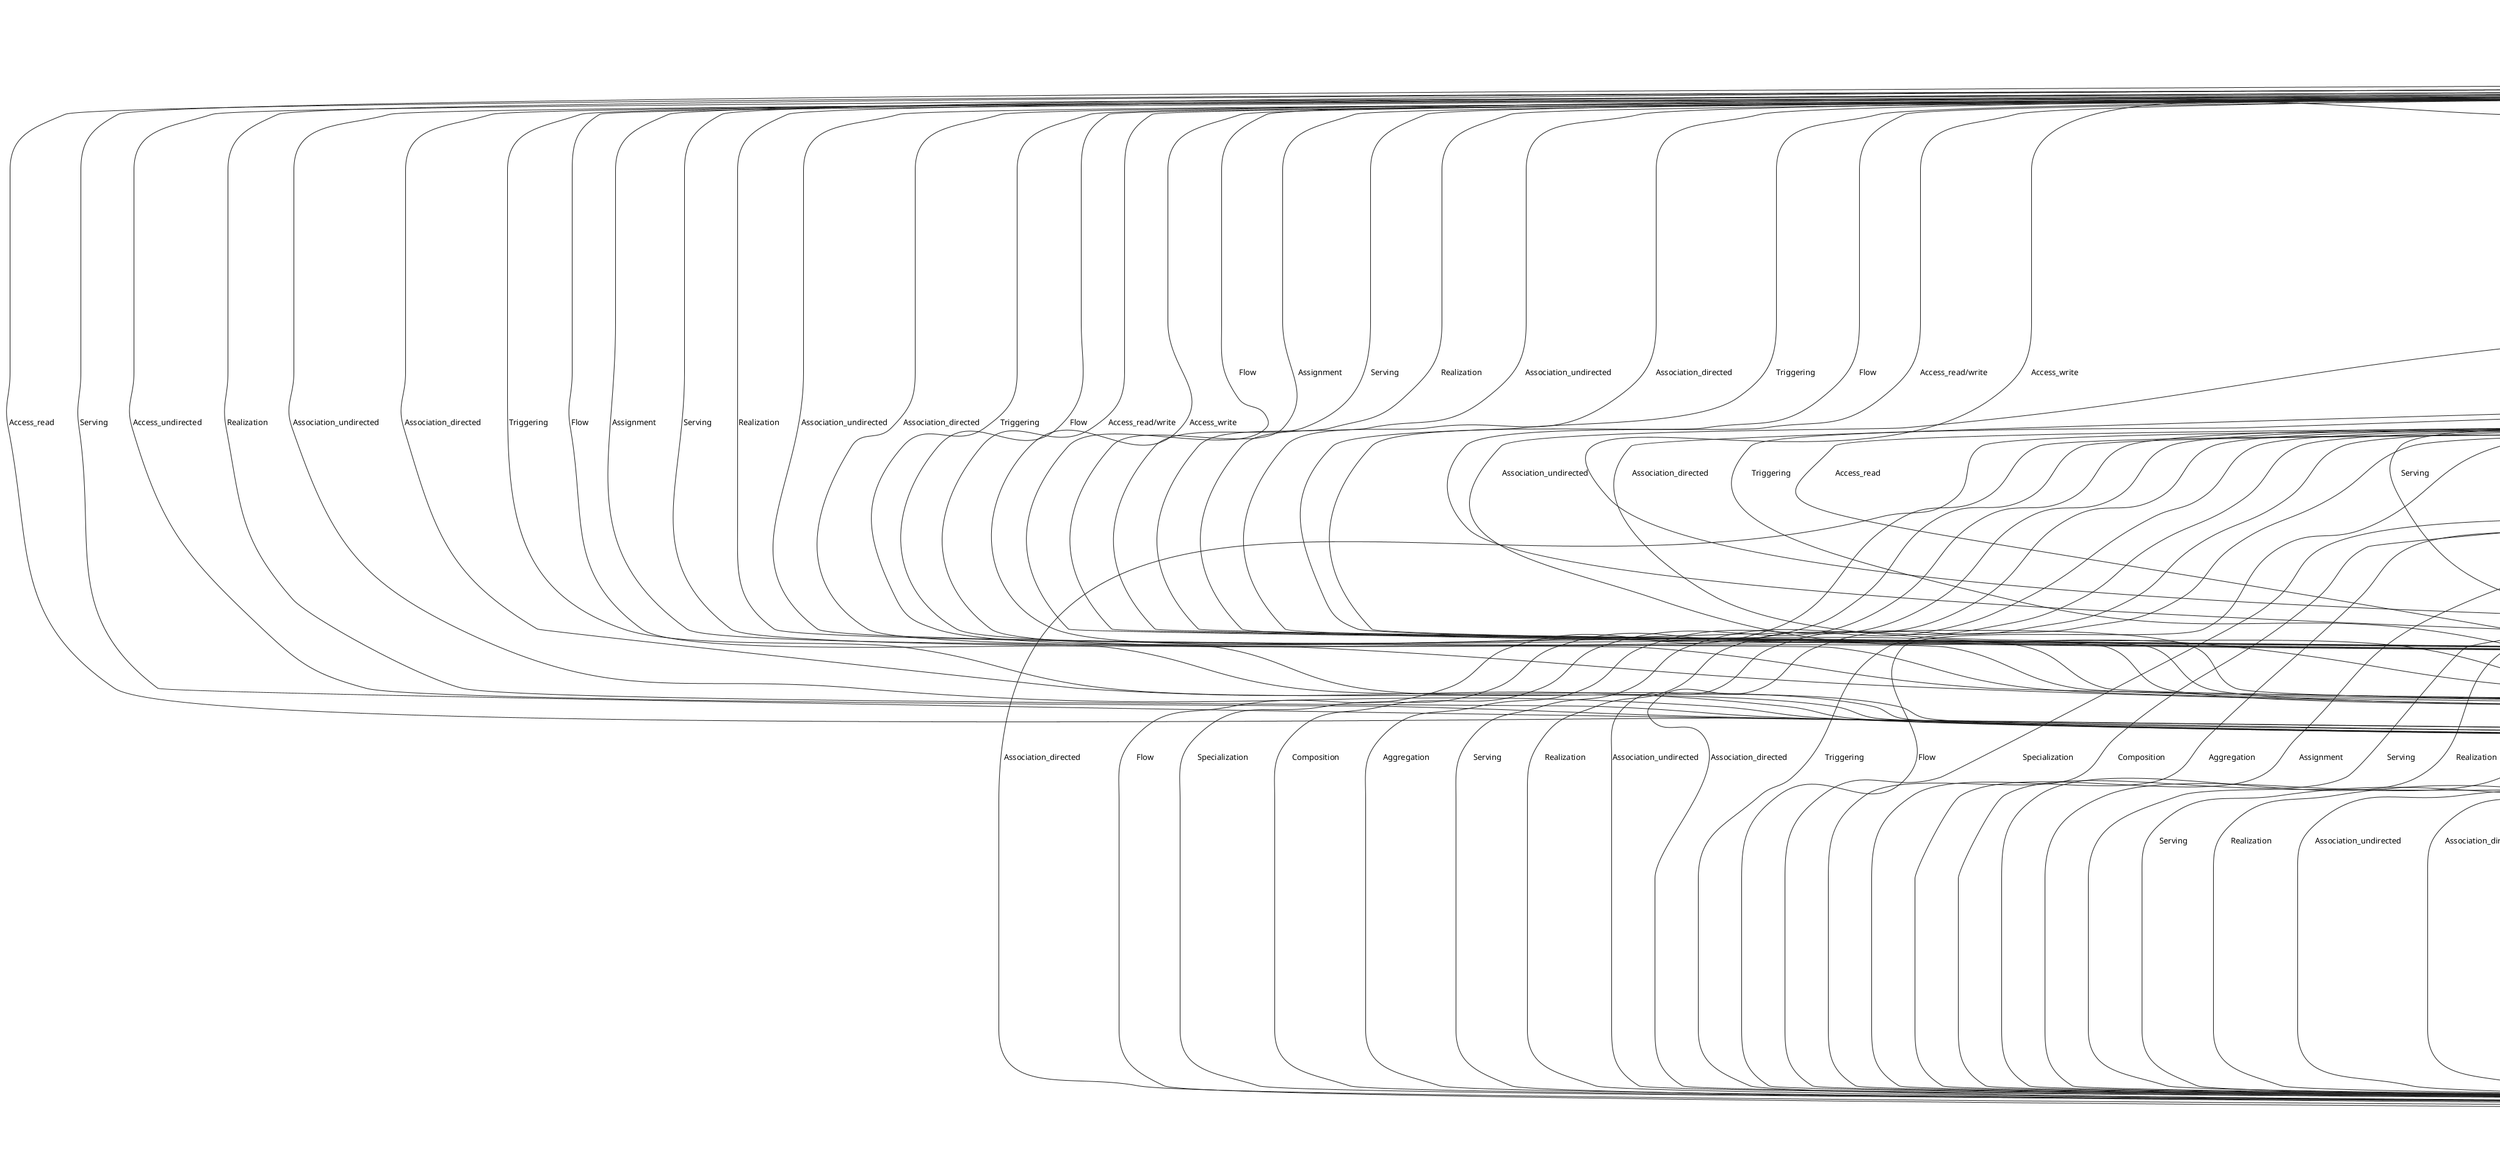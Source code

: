 @startuml
class Application_interaction {
  Name
  Description
}
class Application_function {
  Name
  Description
}
class Application_process {
  Name
  Description
}
class Application_event {
  Name
  Description
}
class Application_service {
  Name
  Description
}
class ArchiMate_bendpoint {
}
class And_junction {
  Name
}
class Or_junction {
  Name
}
class Application_component {
  Name
  Description
}
class Application_collaboration {
  Name
  Description
}
class Application_interface {
  Name
  Description
}
class Data_object {
  Name
  Description
}
Application_collaboration "0..*" --> "0..*" Application_collaboration : Flow
Application_collaboration "0..*" --> "0..*" Application_component : Flow
Application_collaboration "0..*" --> "0..*" Application_event : Flow
Application_collaboration "0..*" --> "0..*" Application_function : Flow
Application_collaboration "0..*" --> "0..*" Application_interaction : Flow
Application_collaboration "0..*" --> "0..*" Application_interface : Flow
Application_collaboration "0..*" --> "0..*" Application_service : Flow
Application_collaboration "0..*" --> "0..*" And_junction : Flow
Application_collaboration "0..*" --> "0..*" Application_process : Flow
Application_collaboration "0..*" --> "0..*" Or_junction : Flow
Application_component "0..*" --> "0..*" Application_collaboration : Flow
Application_component "0..*" --> "0..*" Application_component : Flow
Application_component "0..*" --> "0..*" Application_event : Flow
Application_component "0..*" --> "0..*" Application_function : Flow
Application_component "0..*" --> "0..*" Application_interaction : Flow
Application_component "0..*" --> "0..*" Application_interface : Flow
Application_component "0..*" --> "0..*" Application_service : Flow
Application_component "0..*" --> "0..*" And_junction : Flow
Application_component "0..*" --> "0..*" Application_process : Flow
Application_component "0..*" --> "0..*" Or_junction : Flow
Application_event "0..*" --> "0..*" Application_collaboration : Flow
Application_event "0..*" --> "0..*" Application_component : Flow
Application_event "0..*" --> "0..*" Application_event : Flow
Application_event "0..*" --> "0..*" Application_function : Flow
Application_event "0..*" --> "0..*" Application_interaction : Flow
Application_event "0..*" --> "0..*" Application_interface : Flow
Application_event "0..*" --> "0..*" Application_service : Flow
Application_event "0..*" --> "0..*" And_junction : Flow
Application_event "0..*" --> "0..*" Application_process : Flow
Application_event "0..*" --> "0..*" Or_junction : Flow
Application_function "0..*" --> "0..*" Application_collaboration : Flow
Application_function "0..*" --> "0..*" Application_component : Flow
Application_function "0..*" --> "0..*" Application_event : Flow
Application_function "0..*" --> "0..*" Application_function : Flow
Application_function "0..*" --> "0..*" Application_interaction : Flow
Application_function "0..*" --> "0..*" Application_interface : Flow
Application_function "0..*" --> "0..*" Application_service : Flow
Application_function "0..*" --> "0..*" And_junction : Flow
Application_function "0..*" --> "0..*" Application_process : Flow
Application_function "0..*" --> "0..*" Or_junction : Flow
Application_interaction "0..*" --> "0..*" Application_collaboration : Flow
Application_interaction "0..*" --> "0..*" Application_component : Flow
Application_interaction "0..*" --> "0..*" Application_event : Flow
Application_interaction "0..*" --> "0..*" Application_function : Flow
Application_interaction "0..*" --> "0..*" Application_interaction : Flow
Application_interaction "0..*" --> "0..*" Application_interface : Flow
Application_interaction "0..*" --> "0..*" Application_service : Flow
Application_interaction "0..*" --> "0..*" And_junction : Flow
Application_interaction "0..*" --> "0..*" Application_process : Flow
Application_interaction "0..*" --> "0..*" Or_junction : Flow
Application_interface "0..*" --> "0..*" Application_collaboration : Flow
Application_interface "0..*" --> "0..*" Application_component : Flow
Application_interface "0..*" --> "0..*" Application_event : Flow
Application_interface "0..*" --> "0..*" Application_function : Flow
Application_interface "0..*" --> "0..*" Application_interaction : Flow
Application_interface "0..*" --> "0..*" Application_interface : Flow
Application_interface "0..*" --> "0..*" Application_service : Flow
Application_interface "0..*" --> "0..*" And_junction : Flow
Application_interface "0..*" --> "0..*" Application_process : Flow
Application_interface "0..*" --> "0..*" Or_junction : Flow
Application_process "0..*" --> "0..*" Application_collaboration : Flow
Application_process "0..*" --> "0..*" Application_component : Flow
Application_process "0..*" --> "0..*" Application_event : Flow
Application_process "0..*" --> "0..*" Application_function : Flow
Application_process "0..*" --> "0..*" Application_interaction : Flow
Application_process "0..*" --> "0..*" Application_interface : Flow
Application_process "0..*" --> "0..*" Application_service : Flow
Application_process "0..*" --> "0..*" And_junction : Flow
Application_process "0..*" --> "0..*" Application_process : Flow
Application_process "0..*" --> "0..*" Or_junction : Flow
Application_service "0..*" --> "0..*" Application_collaboration : Flow
Application_service "0..*" --> "0..*" Application_component : Flow
Application_service "0..*" --> "0..*" Application_event : Flow
Application_service "0..*" --> "0..*" Application_function : Flow
Application_service "0..*" --> "0..*" Application_interaction : Flow
Application_service "0..*" --> "0..*" Application_interface : Flow
Application_service "0..*" --> "0..*" Application_service : Flow
Application_service "0..*" --> "0..*" And_junction : Flow
Application_service "0..*" --> "0..*" Application_process : Flow
Application_service "0..*" --> "0..*" Or_junction : Flow
And_junction "0..*" --> "0..*" Application_collaboration : Flow
And_junction "0..*" --> "0..*" Application_component : Flow
And_junction "0..*" --> "0..*" Application_event : Flow
And_junction "0..*" --> "0..*" Application_function : Flow
And_junction "0..*" --> "0..*" Application_interaction : Flow
And_junction "0..*" --> "0..*" Application_interface : Flow
And_junction "0..*" --> "0..*" Application_service : Flow
And_junction "0..*" --> "0..*" And_junction : Flow
And_junction "0..*" --> "0..*" Application_process : Flow
And_junction "0..*" --> "0..*" Or_junction : Flow
Or_junction "0..*" --> "0..*" Application_collaboration : Flow
Or_junction "0..*" --> "0..*" Application_component : Flow
Or_junction "0..*" --> "0..*" Application_event : Flow
Or_junction "0..*" --> "0..*" Application_function : Flow
Or_junction "0..*" --> "0..*" Application_interaction : Flow
Or_junction "0..*" --> "0..*" Application_interface : Flow
Or_junction "0..*" --> "0..*" Application_service : Flow
Or_junction "0..*" --> "0..*" And_junction : Flow
Or_junction "0..*" --> "0..*" Application_process : Flow
Or_junction "0..*" --> "0..*" Or_junction : Flow
Application_collaboration "0..*" --> "0..*" Application_collaboration : Specialization
Application_collaboration "0..*" --> "0..*" Application_component : Specialization
Application_collaboration "0..*" --> "0..*" Data_object : Specialization
Application_collaboration "0..*" --> "0..*" Application_event : Specialization
Application_collaboration "0..*" --> "0..*" Application_function : Specialization
Application_collaboration "0..*" --> "0..*" Application_interaction : Specialization
Application_collaboration "0..*" --> "0..*" Application_interface : Specialization
Application_collaboration "0..*" --> "0..*" Application_process : Specialization
Application_collaboration "0..*" --> "0..*" Application_service : Specialization
Data_object "0..*" --> "0..*" Application_collaboration : Specialization
Data_object "0..*" --> "0..*" Application_component : Specialization
Data_object "0..*" --> "0..*" Data_object : Specialization
Data_object "0..*" --> "0..*" Application_event : Specialization
Data_object "0..*" --> "0..*" Application_function : Specialization
Data_object "0..*" --> "0..*" Application_interaction : Specialization
Data_object "0..*" --> "0..*" Application_interface : Specialization
Data_object "0..*" --> "0..*" Application_process : Specialization
Data_object "0..*" --> "0..*" Application_service : Specialization
Application_event "0..*" --> "0..*" Application_collaboration : Specialization
Application_event "0..*" --> "0..*" Application_component : Specialization
Application_event "0..*" --> "0..*" Data_object : Specialization
Application_event "0..*" --> "0..*" Application_event : Specialization
Application_event "0..*" --> "0..*" Application_function : Specialization
Application_event "0..*" --> "0..*" Application_interaction : Specialization
Application_event "0..*" --> "0..*" Application_interface : Specialization
Application_event "0..*" --> "0..*" Application_process : Specialization
Application_event "0..*" --> "0..*" Application_service : Specialization
Application_function "0..*" --> "0..*" Application_collaboration : Specialization
Application_function "0..*" --> "0..*" Application_component : Specialization
Application_function "0..*" --> "0..*" Data_object : Specialization
Application_function "0..*" --> "0..*" Application_event : Specialization
Application_function "0..*" --> "0..*" Application_function : Specialization
Application_function "0..*" --> "0..*" Application_interaction : Specialization
Application_function "0..*" --> "0..*" Application_interface : Specialization
Application_function "0..*" --> "0..*" Application_process : Specialization
Application_function "0..*" --> "0..*" Application_service : Specialization
Application_interaction "0..*" --> "0..*" Application_collaboration : Specialization
Application_interaction "0..*" --> "0..*" Application_component : Specialization
Application_interaction "0..*" --> "0..*" Data_object : Specialization
Application_interaction "0..*" --> "0..*" Application_event : Specialization
Application_interaction "0..*" --> "0..*" Application_function : Specialization
Application_interaction "0..*" --> "0..*" Application_interaction : Specialization
Application_interaction "0..*" --> "0..*" Application_interface : Specialization
Application_interaction "0..*" --> "0..*" Application_process : Specialization
Application_interaction "0..*" --> "0..*" Application_service : Specialization
Application_interface "0..*" --> "0..*" Application_collaboration : Specialization
Application_interface "0..*" --> "0..*" Application_component : Specialization
Application_interface "0..*" --> "0..*" Data_object : Specialization
Application_interface "0..*" --> "0..*" Application_event : Specialization
Application_interface "0..*" --> "0..*" Application_function : Specialization
Application_interface "0..*" --> "0..*" Application_interaction : Specialization
Application_interface "0..*" --> "0..*" Application_interface : Specialization
Application_interface "0..*" --> "0..*" Application_process : Specialization
Application_interface "0..*" --> "0..*" Application_service : Specialization
Application_process "0..*" --> "0..*" Application_collaboration : Specialization
Application_process "0..*" --> "0..*" Application_component : Specialization
Application_process "0..*" --> "0..*" Data_object : Specialization
Application_process "0..*" --> "0..*" Application_event : Specialization
Application_process "0..*" --> "0..*" Application_function : Specialization
Application_process "0..*" --> "0..*" Application_interaction : Specialization
Application_process "0..*" --> "0..*" Application_interface : Specialization
Application_process "0..*" --> "0..*" Application_process : Specialization
Application_process "0..*" --> "0..*" Application_service : Specialization
Application_service "0..*" --> "0..*" Application_collaboration : Specialization
Application_service "0..*" --> "0..*" Application_component : Specialization
Application_service "0..*" --> "0..*" Data_object : Specialization
Application_service "0..*" --> "0..*" Application_event : Specialization
Application_service "0..*" --> "0..*" Application_function : Specialization
Application_service "0..*" --> "0..*" Application_interaction : Specialization
Application_service "0..*" --> "0..*" Application_interface : Specialization
Application_service "0..*" --> "0..*" Application_process : Specialization
Application_service "0..*" --> "0..*" Application_service : Specialization
Application_component "0..*" --> "0..*" Application_collaboration : Specialization
Application_component "0..*" --> "0..*" Application_component : Specialization
Application_component "0..*" --> "0..*" Data_object : Specialization
Application_component "0..*" --> "0..*" Application_event : Specialization
Application_component "0..*" --> "0..*" Application_function : Specialization
Application_component "0..*" --> "0..*" Application_interaction : Specialization
Application_component "0..*" --> "0..*" Application_interface : Specialization
Application_component "0..*" --> "0..*" Application_process : Specialization
Application_component "0..*" --> "0..*" Application_service : Specialization
Application_collaboration "0..*" --> "0..*" Application_collaboration : Composition
Application_collaboration "0..*" --> "0..*" Application_component : Composition
Application_collaboration "0..*" --> "0..*" Application_event : Composition
Application_collaboration "0..*" --> "0..*" Application_function : Composition
Application_collaboration "0..*" --> "0..*" Application_interaction : Composition
Application_collaboration "0..*" --> "0..*" Application_interface : Composition
Application_collaboration "0..*" --> "0..*" Application_process : Composition
Application_collaboration "0..*" --> "0..*" Application_service : Composition
Application_collaboration "0..*" --> "0..*" ArchiMate_bendpoint : Composition
Application_collaboration "0..*" --> "0..*" Data_object : Composition
Application_component "0..*" --> "0..*" Application_collaboration : Composition
Application_component "0..*" --> "0..*" Application_component : Composition
Application_component "0..*" --> "0..*" Application_event : Composition
Application_component "0..*" --> "0..*" Application_function : Composition
Application_component "0..*" --> "0..*" Application_interaction : Composition
Application_component "0..*" --> "0..*" Application_interface : Composition
Application_component "0..*" --> "0..*" Application_process : Composition
Application_component "0..*" --> "0..*" Application_service : Composition
Application_component "0..*" --> "0..*" ArchiMate_bendpoint : Composition
Application_component "0..*" --> "0..*" Data_object : Composition
Data_object "0..*" --> "0..*" Application_collaboration : Composition
Data_object "0..*" --> "0..*" Application_component : Composition
Data_object "0..*" --> "0..*" Application_event : Composition
Data_object "0..*" --> "0..*" Application_function : Composition
Data_object "0..*" --> "0..*" Application_interaction : Composition
Data_object "0..*" --> "0..*" Application_interface : Composition
Data_object "0..*" --> "0..*" Application_process : Composition
Data_object "0..*" --> "0..*" Application_service : Composition
Data_object "0..*" --> "0..*" ArchiMate_bendpoint : Composition
Data_object "0..*" --> "0..*" Data_object : Composition
Application_event "0..*" --> "0..*" Application_collaboration : Composition
Application_event "0..*" --> "0..*" Application_component : Composition
Application_event "0..*" --> "0..*" Application_event : Composition
Application_event "0..*" --> "0..*" Application_function : Composition
Application_event "0..*" --> "0..*" Application_interaction : Composition
Application_event "0..*" --> "0..*" Application_interface : Composition
Application_event "0..*" --> "0..*" Application_process : Composition
Application_event "0..*" --> "0..*" Application_service : Composition
Application_event "0..*" --> "0..*" ArchiMate_bendpoint : Composition
Application_event "0..*" --> "0..*" Data_object : Composition
Application_function "0..*" --> "0..*" Application_collaboration : Composition
Application_function "0..*" --> "0..*" Application_component : Composition
Application_function "0..*" --> "0..*" Application_event : Composition
Application_function "0..*" --> "0..*" Application_function : Composition
Application_function "0..*" --> "0..*" Application_interaction : Composition
Application_function "0..*" --> "0..*" Application_interface : Composition
Application_function "0..*" --> "0..*" Application_process : Composition
Application_function "0..*" --> "0..*" Application_service : Composition
Application_function "0..*" --> "0..*" ArchiMate_bendpoint : Composition
Application_function "0..*" --> "0..*" Data_object : Composition
Application_interaction "0..*" --> "0..*" Application_collaboration : Composition
Application_interaction "0..*" --> "0..*" Application_component : Composition
Application_interaction "0..*" --> "0..*" Application_event : Composition
Application_interaction "0..*" --> "0..*" Application_function : Composition
Application_interaction "0..*" --> "0..*" Application_interaction : Composition
Application_interaction "0..*" --> "0..*" Application_interface : Composition
Application_interaction "0..*" --> "0..*" Application_process : Composition
Application_interaction "0..*" --> "0..*" Application_service : Composition
Application_interaction "0..*" --> "0..*" ArchiMate_bendpoint : Composition
Application_interaction "0..*" --> "0..*" Data_object : Composition
Application_interface "0..*" --> "0..*" Application_collaboration : Composition
Application_interface "0..*" --> "0..*" Application_component : Composition
Application_interface "0..*" --> "0..*" Application_event : Composition
Application_interface "0..*" --> "0..*" Application_function : Composition
Application_interface "0..*" --> "0..*" Application_interaction : Composition
Application_interface "0..*" --> "0..*" Application_interface : Composition
Application_interface "0..*" --> "0..*" Application_process : Composition
Application_interface "0..*" --> "0..*" Application_service : Composition
Application_interface "0..*" --> "0..*" ArchiMate_bendpoint : Composition
Application_interface "0..*" --> "0..*" Data_object : Composition
Application_service "0..*" --> "0..*" Application_collaboration : Composition
Application_service "0..*" --> "0..*" Application_component : Composition
Application_service "0..*" --> "0..*" Application_event : Composition
Application_service "0..*" --> "0..*" Application_function : Composition
Application_service "0..*" --> "0..*" Application_interaction : Composition
Application_service "0..*" --> "0..*" Application_interface : Composition
Application_service "0..*" --> "0..*" Application_process : Composition
Application_service "0..*" --> "0..*" Application_service : Composition
Application_service "0..*" --> "0..*" ArchiMate_bendpoint : Composition
Application_service "0..*" --> "0..*" Data_object : Composition
Application_process "0..*" --> "0..*" Application_collaboration : Composition
Application_process "0..*" --> "0..*" Application_component : Composition
Application_process "0..*" --> "0..*" Application_event : Composition
Application_process "0..*" --> "0..*" Application_function : Composition
Application_process "0..*" --> "0..*" Application_interaction : Composition
Application_process "0..*" --> "0..*" Application_interface : Composition
Application_process "0..*" --> "0..*" Application_process : Composition
Application_process "0..*" --> "0..*" Application_service : Composition
Application_process "0..*" --> "0..*" ArchiMate_bendpoint : Composition
Application_process "0..*" --> "0..*" Data_object : Composition
Application_collaboration "0..*" --> "0..*" Application_collaboration : Aggregation
Application_collaboration "0..*" --> "0..*" Application_component : Aggregation
Application_collaboration "0..*" --> "0..*" Data_object : Aggregation
Application_collaboration "0..*" --> "0..*" Application_event : Aggregation
Application_collaboration "0..*" --> "0..*" Application_function : Aggregation
Application_collaboration "0..*" --> "0..*" Application_interaction : Aggregation
Application_collaboration "0..*" --> "0..*" Application_process : Aggregation
Application_collaboration "0..*" --> "0..*" Application_service : Aggregation
Application_collaboration "0..*" --> "0..*" ArchiMate_bendpoint : Aggregation
Application_collaboration "0..*" --> "0..*" Application_interface : Aggregation
Application_component "0..*" --> "0..*" Application_collaboration : Aggregation
Application_component "0..*" --> "0..*" Application_component : Aggregation
Application_component "0..*" --> "0..*" Data_object : Aggregation
Application_component "0..*" --> "0..*" Application_event : Aggregation
Application_component "0..*" --> "0..*" Application_function : Aggregation
Application_component "0..*" --> "0..*" Application_interaction : Aggregation
Application_component "0..*" --> "0..*" Application_process : Aggregation
Application_component "0..*" --> "0..*" Application_service : Aggregation
Application_component "0..*" --> "0..*" ArchiMate_bendpoint : Aggregation
Application_component "0..*" --> "0..*" Application_interface : Aggregation
Data_object "0..*" --> "0..*" Application_collaboration : Aggregation
Data_object "0..*" --> "0..*" Application_component : Aggregation
Data_object "0..*" --> "0..*" Data_object : Aggregation
Data_object "0..*" --> "0..*" Application_event : Aggregation
Data_object "0..*" --> "0..*" Application_function : Aggregation
Data_object "0..*" --> "0..*" Application_interaction : Aggregation
Data_object "0..*" --> "0..*" Application_process : Aggregation
Data_object "0..*" --> "0..*" Application_service : Aggregation
Data_object "0..*" --> "0..*" ArchiMate_bendpoint : Aggregation
Data_object "0..*" --> "0..*" Application_interface : Aggregation
Application_event "0..*" --> "0..*" Application_collaboration : Aggregation
Application_event "0..*" --> "0..*" Application_component : Aggregation
Application_event "0..*" --> "0..*" Data_object : Aggregation
Application_event "0..*" --> "0..*" Application_event : Aggregation
Application_event "0..*" --> "0..*" Application_function : Aggregation
Application_event "0..*" --> "0..*" Application_interaction : Aggregation
Application_event "0..*" --> "0..*" Application_process : Aggregation
Application_event "0..*" --> "0..*" Application_service : Aggregation
Application_event "0..*" --> "0..*" ArchiMate_bendpoint : Aggregation
Application_event "0..*" --> "0..*" Application_interface : Aggregation
Application_function "0..*" --> "0..*" Application_collaboration : Aggregation
Application_function "0..*" --> "0..*" Application_component : Aggregation
Application_function "0..*" --> "0..*" Data_object : Aggregation
Application_function "0..*" --> "0..*" Application_event : Aggregation
Application_function "0..*" --> "0..*" Application_function : Aggregation
Application_function "0..*" --> "0..*" Application_interaction : Aggregation
Application_function "0..*" --> "0..*" Application_process : Aggregation
Application_function "0..*" --> "0..*" Application_service : Aggregation
Application_function "0..*" --> "0..*" ArchiMate_bendpoint : Aggregation
Application_function "0..*" --> "0..*" Application_interface : Aggregation
Application_interaction "0..*" --> "0..*" Application_collaboration : Aggregation
Application_interaction "0..*" --> "0..*" Application_component : Aggregation
Application_interaction "0..*" --> "0..*" Data_object : Aggregation
Application_interaction "0..*" --> "0..*" Application_event : Aggregation
Application_interaction "0..*" --> "0..*" Application_function : Aggregation
Application_interaction "0..*" --> "0..*" Application_interaction : Aggregation
Application_interaction "0..*" --> "0..*" Application_process : Aggregation
Application_interaction "0..*" --> "0..*" Application_service : Aggregation
Application_interaction "0..*" --> "0..*" ArchiMate_bendpoint : Aggregation
Application_interaction "0..*" --> "0..*" Application_interface : Aggregation
Application_interface "0..*" --> "0..*" Application_collaboration : Aggregation
Application_interface "0..*" --> "0..*" Application_component : Aggregation
Application_interface "0..*" --> "0..*" Data_object : Aggregation
Application_interface "0..*" --> "0..*" Application_event : Aggregation
Application_interface "0..*" --> "0..*" Application_function : Aggregation
Application_interface "0..*" --> "0..*" Application_interaction : Aggregation
Application_interface "0..*" --> "0..*" Application_process : Aggregation
Application_interface "0..*" --> "0..*" Application_service : Aggregation
Application_interface "0..*" --> "0..*" ArchiMate_bendpoint : Aggregation
Application_interface "0..*" --> "0..*" Application_interface : Aggregation
Application_process "0..*" --> "0..*" Application_collaboration : Aggregation
Application_process "0..*" --> "0..*" Application_component : Aggregation
Application_process "0..*" --> "0..*" Data_object : Aggregation
Application_process "0..*" --> "0..*" Application_event : Aggregation
Application_process "0..*" --> "0..*" Application_function : Aggregation
Application_process "0..*" --> "0..*" Application_interaction : Aggregation
Application_process "0..*" --> "0..*" Application_process : Aggregation
Application_process "0..*" --> "0..*" Application_service : Aggregation
Application_process "0..*" --> "0..*" ArchiMate_bendpoint : Aggregation
Application_process "0..*" --> "0..*" Application_interface : Aggregation
Application_service "0..*" --> "0..*" Application_collaboration : Aggregation
Application_service "0..*" --> "0..*" Application_component : Aggregation
Application_service "0..*" --> "0..*" Data_object : Aggregation
Application_service "0..*" --> "0..*" Application_event : Aggregation
Application_service "0..*" --> "0..*" Application_function : Aggregation
Application_service "0..*" --> "0..*" Application_interaction : Aggregation
Application_service "0..*" --> "0..*" Application_process : Aggregation
Application_service "0..*" --> "0..*" Application_service : Aggregation
Application_service "0..*" --> "0..*" ArchiMate_bendpoint : Aggregation
Application_service "0..*" --> "0..*" Application_interface : Aggregation
Application_collaboration "0..*" --> "0..*" Or_junction : Access_read/write
Application_collaboration "0..*" --> "0..*" And_junction : Access_read/write
Application_collaboration "0..*" --> "0..*" Data_object : Access_read/write
Application_process "0..*" --> "0..*" Or_junction : Access_read/write
Application_process "0..*" --> "0..*" And_junction : Access_read/write
Application_process "0..*" --> "0..*" Data_object : Access_read/write
Application_service "0..*" --> "0..*" Or_junction : Access_read/write
Application_service "0..*" --> "0..*" And_junction : Access_read/write
Application_service "0..*" --> "0..*" Data_object : Access_read/write
Application_component "0..*" --> "0..*" Or_junction : Access_read/write
Application_component "0..*" --> "0..*" And_junction : Access_read/write
Application_component "0..*" --> "0..*" Data_object : Access_read/write
Application_interaction "0..*" --> "0..*" Or_junction : Access_read/write
Application_interaction "0..*" --> "0..*" And_junction : Access_read/write
Application_interaction "0..*" --> "0..*" Data_object : Access_read/write
And_junction "0..*" --> "0..*" Or_junction : Access_read/write
And_junction "0..*" --> "0..*" And_junction : Access_read/write
And_junction "0..*" --> "0..*" Data_object : Access_read/write
Application_function "0..*" --> "0..*" Or_junction : Access_read/write
Application_function "0..*" --> "0..*" And_junction : Access_read/write
Application_function "0..*" --> "0..*" Data_object : Access_read/write
Application_event "0..*" --> "0..*" Or_junction : Access_read/write
Application_event "0..*" --> "0..*" And_junction : Access_read/write
Application_event "0..*" --> "0..*" Data_object : Access_read/write
Application_interface "0..*" --> "0..*" Or_junction : Access_read/write
Application_interface "0..*" --> "0..*" And_junction : Access_read/write
Application_interface "0..*" --> "0..*" Data_object : Access_read/write
Or_junction "0..*" --> "0..*" Or_junction : Access_read/write
Or_junction "0..*" --> "0..*" And_junction : Access_read/write
Or_junction "0..*" --> "0..*" Data_object : Access_read/write
Application_collaboration "0..*" --> "0..*" Or_junction : Access_write
Application_collaboration "0..*" --> "0..*" Data_object : Access_write
Application_collaboration "0..*" --> "0..*" And_junction : Access_write
Application_process "0..*" --> "0..*" Or_junction : Access_write
Application_process "0..*" --> "0..*" Data_object : Access_write
Application_process "0..*" --> "0..*" And_junction : Access_write
Application_service "0..*" --> "0..*" Or_junction : Access_write
Application_service "0..*" --> "0..*" Data_object : Access_write
Application_service "0..*" --> "0..*" And_junction : Access_write
Application_component "0..*" --> "0..*" Or_junction : Access_write
Application_component "0..*" --> "0..*" Data_object : Access_write
Application_component "0..*" --> "0..*" And_junction : Access_write
Or_junction "0..*" --> "0..*" Or_junction : Access_write
Or_junction "0..*" --> "0..*" Data_object : Access_write
Or_junction "0..*" --> "0..*" And_junction : Access_write
Application_interaction "0..*" --> "0..*" Or_junction : Access_write
Application_interaction "0..*" --> "0..*" Data_object : Access_write
Application_interaction "0..*" --> "0..*" And_junction : Access_write
And_junction "0..*" --> "0..*" Or_junction : Access_write
And_junction "0..*" --> "0..*" Data_object : Access_write
And_junction "0..*" --> "0..*" And_junction : Access_write
Application_function "0..*" --> "0..*" Or_junction : Access_write
Application_function "0..*" --> "0..*" Data_object : Access_write
Application_function "0..*" --> "0..*" And_junction : Access_write
Application_event "0..*" --> "0..*" Or_junction : Access_write
Application_event "0..*" --> "0..*" Data_object : Access_write
Application_event "0..*" --> "0..*" And_junction : Access_write
Application_interface "0..*" --> "0..*" Or_junction : Access_write
Application_interface "0..*" --> "0..*" Data_object : Access_write
Application_interface "0..*" --> "0..*" And_junction : Access_write
Application_collaboration "0..*" --> "0..*" Data_object : Access_read
Application_collaboration "0..*" --> "0..*" Or_junction : Access_read
Application_collaboration "0..*" --> "0..*" And_junction : Access_read
Application_process "0..*" --> "0..*" Data_object : Access_read
Application_process "0..*" --> "0..*" Or_junction : Access_read
Application_process "0..*" --> "0..*" And_junction : Access_read
Application_service "0..*" --> "0..*" Data_object : Access_read
Application_service "0..*" --> "0..*" Or_junction : Access_read
Application_service "0..*" --> "0..*" And_junction : Access_read
Or_junction "0..*" --> "0..*" Data_object : Access_read
Or_junction "0..*" --> "0..*" Or_junction : Access_read
Or_junction "0..*" --> "0..*" And_junction : Access_read
Application_interaction "0..*" --> "0..*" Data_object : Access_read
Application_interaction "0..*" --> "0..*" Or_junction : Access_read
Application_interaction "0..*" --> "0..*" And_junction : Access_read
And_junction "0..*" --> "0..*" Data_object : Access_read
And_junction "0..*" --> "0..*" Or_junction : Access_read
And_junction "0..*" --> "0..*" And_junction : Access_read
Application_function "0..*" --> "0..*" Data_object : Access_read
Application_function "0..*" --> "0..*" Or_junction : Access_read
Application_function "0..*" --> "0..*" And_junction : Access_read
Application_interface "0..*" --> "0..*" Data_object : Access_read
Application_interface "0..*" --> "0..*" Or_junction : Access_read
Application_interface "0..*" --> "0..*" And_junction : Access_read
Application_component "0..*" --> "0..*" Data_object : Access_read
Application_component "0..*" --> "0..*" Or_junction : Access_read
Application_component "0..*" --> "0..*" And_junction : Access_read
Application_event "0..*" --> "0..*" Data_object : Access_read
Application_event "0..*" --> "0..*" Or_junction : Access_read
Application_event "0..*" --> "0..*" And_junction : Access_read
Application_collaboration "0..*" --> "0..*" Application_event : Assignment
Application_collaboration "0..*" --> "0..*" Application_function : Assignment
Application_collaboration "0..*" --> "0..*" Application_interaction : Assignment
Application_collaboration "0..*" --> "0..*" Application_process : Assignment
Application_collaboration "0..*" --> "0..*" Application_service : Assignment
Application_collaboration "0..*" --> "0..*" And_junction : Assignment
Application_collaboration "0..*" --> "0..*" Or_junction : Assignment
Application_collaboration "0..*" --> "0..*" ArchiMate_bendpoint : Assignment
Application_component "0..*" --> "0..*" Application_event : Assignment
Application_component "0..*" --> "0..*" Application_function : Assignment
Application_component "0..*" --> "0..*" Application_interaction : Assignment
Application_component "0..*" --> "0..*" Application_process : Assignment
Application_component "0..*" --> "0..*" Application_service : Assignment
Application_component "0..*" --> "0..*" And_junction : Assignment
Application_component "0..*" --> "0..*" Or_junction : Assignment
Application_component "0..*" --> "0..*" ArchiMate_bendpoint : Assignment
Application_interface "0..*" --> "0..*" Application_event : Assignment
Application_interface "0..*" --> "0..*" Application_function : Assignment
Application_interface "0..*" --> "0..*" Application_interaction : Assignment
Application_interface "0..*" --> "0..*" Application_process : Assignment
Application_interface "0..*" --> "0..*" Application_service : Assignment
Application_interface "0..*" --> "0..*" And_junction : Assignment
Application_interface "0..*" --> "0..*" Or_junction : Assignment
Application_interface "0..*" --> "0..*" ArchiMate_bendpoint : Assignment
And_junction "0..*" --> "0..*" Application_event : Assignment
And_junction "0..*" --> "0..*" Application_function : Assignment
And_junction "0..*" --> "0..*" Application_interaction : Assignment
And_junction "0..*" --> "0..*" Application_process : Assignment
And_junction "0..*" --> "0..*" Application_service : Assignment
And_junction "0..*" --> "0..*" And_junction : Assignment
And_junction "0..*" --> "0..*" Or_junction : Assignment
And_junction "0..*" --> "0..*" ArchiMate_bendpoint : Assignment
Or_junction "0..*" --> "0..*" Application_event : Assignment
Or_junction "0..*" --> "0..*" Application_function : Assignment
Or_junction "0..*" --> "0..*" Application_interaction : Assignment
Or_junction "0..*" --> "0..*" Application_process : Assignment
Or_junction "0..*" --> "0..*" Application_service : Assignment
Or_junction "0..*" --> "0..*" And_junction : Assignment
Or_junction "0..*" --> "0..*" Or_junction : Assignment
Or_junction "0..*" --> "0..*" ArchiMate_bendpoint : Assignment
Application_collaboration "0..*" --> "0..*" Application_collaboration : Serving
Application_collaboration "0..*" --> "0..*" Application_component : Serving
Application_collaboration "0..*" --> "0..*" Application_event : Serving
Application_collaboration "0..*" --> "0..*" Application_function : Serving
Application_collaboration "0..*" --> "0..*" Application_interaction : Serving
Application_collaboration "0..*" --> "0..*" Application_interface : Serving
Application_collaboration "0..*" --> "0..*" Application_process : Serving
Application_collaboration "0..*" --> "0..*" Application_service : Serving
Application_collaboration "0..*" --> "0..*" And_junction : Serving
Application_collaboration "0..*" --> "0..*" Or_junction : Serving
Application_component "0..*" --> "0..*" Application_collaboration : Serving
Application_component "0..*" --> "0..*" Application_component : Serving
Application_component "0..*" --> "0..*" Application_event : Serving
Application_component "0..*" --> "0..*" Application_function : Serving
Application_component "0..*" --> "0..*" Application_interaction : Serving
Application_component "0..*" --> "0..*" Application_interface : Serving
Application_component "0..*" --> "0..*" Application_process : Serving
Application_component "0..*" --> "0..*" Application_service : Serving
Application_component "0..*" --> "0..*" And_junction : Serving
Application_component "0..*" --> "0..*" Or_junction : Serving
Application_event "0..*" --> "0..*" Application_collaboration : Serving
Application_event "0..*" --> "0..*" Application_component : Serving
Application_event "0..*" --> "0..*" Application_event : Serving
Application_event "0..*" --> "0..*" Application_function : Serving
Application_event "0..*" --> "0..*" Application_interaction : Serving
Application_event "0..*" --> "0..*" Application_interface : Serving
Application_event "0..*" --> "0..*" Application_process : Serving
Application_event "0..*" --> "0..*" Application_service : Serving
Application_event "0..*" --> "0..*" And_junction : Serving
Application_event "0..*" --> "0..*" Or_junction : Serving
Application_function "0..*" --> "0..*" Application_collaboration : Serving
Application_function "0..*" --> "0..*" Application_component : Serving
Application_function "0..*" --> "0..*" Application_event : Serving
Application_function "0..*" --> "0..*" Application_function : Serving
Application_function "0..*" --> "0..*" Application_interaction : Serving
Application_function "0..*" --> "0..*" Application_interface : Serving
Application_function "0..*" --> "0..*" Application_process : Serving
Application_function "0..*" --> "0..*" Application_service : Serving
Application_function "0..*" --> "0..*" And_junction : Serving
Application_function "0..*" --> "0..*" Or_junction : Serving
Application_interaction "0..*" --> "0..*" Application_collaboration : Serving
Application_interaction "0..*" --> "0..*" Application_component : Serving
Application_interaction "0..*" --> "0..*" Application_event : Serving
Application_interaction "0..*" --> "0..*" Application_function : Serving
Application_interaction "0..*" --> "0..*" Application_interaction : Serving
Application_interaction "0..*" --> "0..*" Application_interface : Serving
Application_interaction "0..*" --> "0..*" Application_process : Serving
Application_interaction "0..*" --> "0..*" Application_service : Serving
Application_interaction "0..*" --> "0..*" And_junction : Serving
Application_interaction "0..*" --> "0..*" Or_junction : Serving
Application_interface "0..*" --> "0..*" Application_collaboration : Serving
Application_interface "0..*" --> "0..*" Application_component : Serving
Application_interface "0..*" --> "0..*" Application_event : Serving
Application_interface "0..*" --> "0..*" Application_function : Serving
Application_interface "0..*" --> "0..*" Application_interaction : Serving
Application_interface "0..*" --> "0..*" Application_interface : Serving
Application_interface "0..*" --> "0..*" Application_process : Serving
Application_interface "0..*" --> "0..*" Application_service : Serving
Application_interface "0..*" --> "0..*" And_junction : Serving
Application_interface "0..*" --> "0..*" Or_junction : Serving
Application_process "0..*" --> "0..*" Application_collaboration : Serving
Application_process "0..*" --> "0..*" Application_component : Serving
Application_process "0..*" --> "0..*" Application_event : Serving
Application_process "0..*" --> "0..*" Application_function : Serving
Application_process "0..*" --> "0..*" Application_interaction : Serving
Application_process "0..*" --> "0..*" Application_interface : Serving
Application_process "0..*" --> "0..*" Application_process : Serving
Application_process "0..*" --> "0..*" Application_service : Serving
Application_process "0..*" --> "0..*" And_junction : Serving
Application_process "0..*" --> "0..*" Or_junction : Serving
Application_service "0..*" --> "0..*" Application_collaboration : Serving
Application_service "0..*" --> "0..*" Application_component : Serving
Application_service "0..*" --> "0..*" Application_event : Serving
Application_service "0..*" --> "0..*" Application_function : Serving
Application_service "0..*" --> "0..*" Application_interaction : Serving
Application_service "0..*" --> "0..*" Application_interface : Serving
Application_service "0..*" --> "0..*" Application_process : Serving
Application_service "0..*" --> "0..*" Application_service : Serving
Application_service "0..*" --> "0..*" And_junction : Serving
Application_service "0..*" --> "0..*" Or_junction : Serving
And_junction "0..*" --> "0..*" Application_collaboration : Serving
And_junction "0..*" --> "0..*" Application_component : Serving
And_junction "0..*" --> "0..*" Application_event : Serving
And_junction "0..*" --> "0..*" Application_function : Serving
And_junction "0..*" --> "0..*" Application_interaction : Serving
And_junction "0..*" --> "0..*" Application_interface : Serving
And_junction "0..*" --> "0..*" Application_process : Serving
And_junction "0..*" --> "0..*" Application_service : Serving
And_junction "0..*" --> "0..*" And_junction : Serving
And_junction "0..*" --> "0..*" Or_junction : Serving
Or_junction "0..*" --> "0..*" Application_collaboration : Serving
Or_junction "0..*" --> "0..*" Application_component : Serving
Or_junction "0..*" --> "0..*" Application_event : Serving
Or_junction "0..*" --> "0..*" Application_function : Serving
Or_junction "0..*" --> "0..*" Application_interaction : Serving
Or_junction "0..*" --> "0..*" Application_interface : Serving
Or_junction "0..*" --> "0..*" Application_process : Serving
Or_junction "0..*" --> "0..*" Application_service : Serving
Or_junction "0..*" --> "0..*" And_junction : Serving
Or_junction "0..*" --> "0..*" Or_junction : Serving
Application_collaboration "0..*" --> "0..*" Data_object : Access_undirected
Application_collaboration "0..*" --> "0..*" And_junction : Access_undirected
Application_collaboration "0..*" --> "0..*" Or_junction : Access_undirected
Application_component "0..*" --> "0..*" Data_object : Access_undirected
Application_component "0..*" --> "0..*" And_junction : Access_undirected
Application_component "0..*" --> "0..*" Or_junction : Access_undirected
Application_event "0..*" --> "0..*" Data_object : Access_undirected
Application_event "0..*" --> "0..*" And_junction : Access_undirected
Application_event "0..*" --> "0..*" Or_junction : Access_undirected
Application_function "0..*" --> "0..*" Data_object : Access_undirected
Application_function "0..*" --> "0..*" And_junction : Access_undirected
Application_function "0..*" --> "0..*" Or_junction : Access_undirected
Application_interaction "0..*" --> "0..*" Data_object : Access_undirected
Application_interaction "0..*" --> "0..*" And_junction : Access_undirected
Application_interaction "0..*" --> "0..*" Or_junction : Access_undirected
Application_interface "0..*" --> "0..*" Data_object : Access_undirected
Application_interface "0..*" --> "0..*" And_junction : Access_undirected
Application_interface "0..*" --> "0..*" Or_junction : Access_undirected
Application_service "0..*" --> "0..*" Data_object : Access_undirected
Application_service "0..*" --> "0..*" And_junction : Access_undirected
Application_service "0..*" --> "0..*" Or_junction : Access_undirected
And_junction "0..*" --> "0..*" Data_object : Access_undirected
And_junction "0..*" --> "0..*" And_junction : Access_undirected
And_junction "0..*" --> "0..*" Or_junction : Access_undirected
Application_process "0..*" --> "0..*" Data_object : Access_undirected
Application_process "0..*" --> "0..*" And_junction : Access_undirected
Application_process "0..*" --> "0..*" Or_junction : Access_undirected
Or_junction "0..*" --> "0..*" Data_object : Access_undirected
Or_junction "0..*" --> "0..*" And_junction : Access_undirected
Or_junction "0..*" --> "0..*" Or_junction : Access_undirected
Application_collaboration "0..*" --> "0..*" Application_collaboration : Realization
Application_collaboration "0..*" --> "0..*" Application_component : Realization
Application_collaboration "0..*" --> "0..*" Data_object : Realization
Application_collaboration "0..*" --> "0..*" Application_event : Realization
Application_collaboration "0..*" --> "0..*" Application_function : Realization
Application_collaboration "0..*" --> "0..*" Application_interaction : Realization
Application_collaboration "0..*" --> "0..*" Application_interface : Realization
Application_collaboration "0..*" --> "0..*" Application_process : Realization
Application_collaboration "0..*" --> "0..*" Application_service : Realization
Application_collaboration "0..*" --> "0..*" And_junction : Realization
Application_collaboration "0..*" --> "0..*" Or_junction : Realization
Application_collaboration "0..*" --> "0..*" ArchiMate_bendpoint : Realization
Application_component "0..*" --> "0..*" Application_collaboration : Realization
Application_component "0..*" --> "0..*" Application_component : Realization
Application_component "0..*" --> "0..*" Data_object : Realization
Application_component "0..*" --> "0..*" Application_event : Realization
Application_component "0..*" --> "0..*" Application_function : Realization
Application_component "0..*" --> "0..*" Application_interaction : Realization
Application_component "0..*" --> "0..*" Application_interface : Realization
Application_component "0..*" --> "0..*" Application_process : Realization
Application_component "0..*" --> "0..*" Application_service : Realization
Application_component "0..*" --> "0..*" And_junction : Realization
Application_component "0..*" --> "0..*" Or_junction : Realization
Application_component "0..*" --> "0..*" ArchiMate_bendpoint : Realization
Application_event "0..*" --> "0..*" Application_collaboration : Realization
Application_event "0..*" --> "0..*" Application_component : Realization
Application_event "0..*" --> "0..*" Data_object : Realization
Application_event "0..*" --> "0..*" Application_event : Realization
Application_event "0..*" --> "0..*" Application_function : Realization
Application_event "0..*" --> "0..*" Application_interaction : Realization
Application_event "0..*" --> "0..*" Application_interface : Realization
Application_event "0..*" --> "0..*" Application_process : Realization
Application_event "0..*" --> "0..*" Application_service : Realization
Application_event "0..*" --> "0..*" And_junction : Realization
Application_event "0..*" --> "0..*" Or_junction : Realization
Application_event "0..*" --> "0..*" ArchiMate_bendpoint : Realization
Application_function "0..*" --> "0..*" Application_collaboration : Realization
Application_function "0..*" --> "0..*" Application_component : Realization
Application_function "0..*" --> "0..*" Data_object : Realization
Application_function "0..*" --> "0..*" Application_event : Realization
Application_function "0..*" --> "0..*" Application_function : Realization
Application_function "0..*" --> "0..*" Application_interaction : Realization
Application_function "0..*" --> "0..*" Application_interface : Realization
Application_function "0..*" --> "0..*" Application_process : Realization
Application_function "0..*" --> "0..*" Application_service : Realization
Application_function "0..*" --> "0..*" And_junction : Realization
Application_function "0..*" --> "0..*" Or_junction : Realization
Application_function "0..*" --> "0..*" ArchiMate_bendpoint : Realization
Application_interaction "0..*" --> "0..*" Application_collaboration : Realization
Application_interaction "0..*" --> "0..*" Application_component : Realization
Application_interaction "0..*" --> "0..*" Data_object : Realization
Application_interaction "0..*" --> "0..*" Application_event : Realization
Application_interaction "0..*" --> "0..*" Application_function : Realization
Application_interaction "0..*" --> "0..*" Application_interaction : Realization
Application_interaction "0..*" --> "0..*" Application_interface : Realization
Application_interaction "0..*" --> "0..*" Application_process : Realization
Application_interaction "0..*" --> "0..*" Application_service : Realization
Application_interaction "0..*" --> "0..*" And_junction : Realization
Application_interaction "0..*" --> "0..*" Or_junction : Realization
Application_interaction "0..*" --> "0..*" ArchiMate_bendpoint : Realization
Application_interface "0..*" --> "0..*" Application_collaboration : Realization
Application_interface "0..*" --> "0..*" Application_component : Realization
Application_interface "0..*" --> "0..*" Data_object : Realization
Application_interface "0..*" --> "0..*" Application_event : Realization
Application_interface "0..*" --> "0..*" Application_function : Realization
Application_interface "0..*" --> "0..*" Application_interaction : Realization
Application_interface "0..*" --> "0..*" Application_interface : Realization
Application_interface "0..*" --> "0..*" Application_process : Realization
Application_interface "0..*" --> "0..*" Application_service : Realization
Application_interface "0..*" --> "0..*" And_junction : Realization
Application_interface "0..*" --> "0..*" Or_junction : Realization
Application_interface "0..*" --> "0..*" ArchiMate_bendpoint : Realization
Application_process "0..*" --> "0..*" Application_collaboration : Realization
Application_process "0..*" --> "0..*" Application_component : Realization
Application_process "0..*" --> "0..*" Data_object : Realization
Application_process "0..*" --> "0..*" Application_event : Realization
Application_process "0..*" --> "0..*" Application_function : Realization
Application_process "0..*" --> "0..*" Application_interaction : Realization
Application_process "0..*" --> "0..*" Application_interface : Realization
Application_process "0..*" --> "0..*" Application_process : Realization
Application_process "0..*" --> "0..*" Application_service : Realization
Application_process "0..*" --> "0..*" And_junction : Realization
Application_process "0..*" --> "0..*" Or_junction : Realization
Application_process "0..*" --> "0..*" ArchiMate_bendpoint : Realization
Application_service "0..*" --> "0..*" Application_collaboration : Realization
Application_service "0..*" --> "0..*" Application_component : Realization
Application_service "0..*" --> "0..*" Data_object : Realization
Application_service "0..*" --> "0..*" Application_event : Realization
Application_service "0..*" --> "0..*" Application_function : Realization
Application_service "0..*" --> "0..*" Application_interaction : Realization
Application_service "0..*" --> "0..*" Application_interface : Realization
Application_service "0..*" --> "0..*" Application_process : Realization
Application_service "0..*" --> "0..*" Application_service : Realization
Application_service "0..*" --> "0..*" And_junction : Realization
Application_service "0..*" --> "0..*" Or_junction : Realization
Application_service "0..*" --> "0..*" ArchiMate_bendpoint : Realization
And_junction "0..*" --> "0..*" Application_collaboration : Realization
And_junction "0..*" --> "0..*" Application_component : Realization
And_junction "0..*" --> "0..*" Data_object : Realization
And_junction "0..*" --> "0..*" Application_event : Realization
And_junction "0..*" --> "0..*" Application_function : Realization
And_junction "0..*" --> "0..*" Application_interaction : Realization
And_junction "0..*" --> "0..*" Application_interface : Realization
And_junction "0..*" --> "0..*" Application_process : Realization
And_junction "0..*" --> "0..*" Application_service : Realization
And_junction "0..*" --> "0..*" And_junction : Realization
And_junction "0..*" --> "0..*" Or_junction : Realization
And_junction "0..*" --> "0..*" ArchiMate_bendpoint : Realization
Or_junction "0..*" --> "0..*" Application_collaboration : Realization
Or_junction "0..*" --> "0..*" Application_component : Realization
Or_junction "0..*" --> "0..*" Data_object : Realization
Or_junction "0..*" --> "0..*" Application_event : Realization
Or_junction "0..*" --> "0..*" Application_function : Realization
Or_junction "0..*" --> "0..*" Application_interaction : Realization
Or_junction "0..*" --> "0..*" Application_interface : Realization
Or_junction "0..*" --> "0..*" Application_process : Realization
Or_junction "0..*" --> "0..*" Application_service : Realization
Or_junction "0..*" --> "0..*" And_junction : Realization
Or_junction "0..*" --> "0..*" Or_junction : Realization
Or_junction "0..*" --> "0..*" ArchiMate_bendpoint : Realization
Data_object "0..*" --> "0..*" Application_collaboration : Realization
Data_object "0..*" --> "0..*" Application_component : Realization
Data_object "0..*" --> "0..*" Data_object : Realization
Data_object "0..*" --> "0..*" Application_event : Realization
Data_object "0..*" --> "0..*" Application_function : Realization
Data_object "0..*" --> "0..*" Application_interaction : Realization
Data_object "0..*" --> "0..*" Application_interface : Realization
Data_object "0..*" --> "0..*" Application_process : Realization
Data_object "0..*" --> "0..*" Application_service : Realization
Data_object "0..*" --> "0..*" And_junction : Realization
Data_object "0..*" --> "0..*" Or_junction : Realization
Data_object "0..*" --> "0..*" ArchiMate_bendpoint : Realization
Application_collaboration "0..*" --> "0..*" Application_component : Association_undirected
Application_collaboration "0..*" --> "0..*" Data_object : Association_undirected
Application_collaboration "0..*" --> "0..*" Application_function : Association_undirected
Application_collaboration "0..*" --> "0..*" Application_interaction : Association_undirected
Application_collaboration "0..*" --> "0..*" Application_interface : Association_undirected
Application_collaboration "0..*" --> "0..*" Application_collaboration : Association_undirected
Application_collaboration "0..*" --> "0..*" Application_event : Association_undirected
Application_collaboration "0..*" --> "0..*" Application_process : Association_undirected
Application_collaboration "0..*" --> "0..*" Application_service : Association_undirected
Application_collaboration "0..*" --> "0..*" And_junction : Association_undirected
Application_collaboration "0..*" --> "0..*" Or_junction : Association_undirected
Application_collaboration "0..*" --> "0..*" ArchiMate_bendpoint : Association_undirected
Application_component "0..*" --> "0..*" Application_component : Association_undirected
Application_component "0..*" --> "0..*" Data_object : Association_undirected
Application_component "0..*" --> "0..*" Application_function : Association_undirected
Application_component "0..*" --> "0..*" Application_interaction : Association_undirected
Application_component "0..*" --> "0..*" Application_interface : Association_undirected
Application_component "0..*" --> "0..*" Application_collaboration : Association_undirected
Application_component "0..*" --> "0..*" Application_event : Association_undirected
Application_component "0..*" --> "0..*" Application_process : Association_undirected
Application_component "0..*" --> "0..*" Application_service : Association_undirected
Application_component "0..*" --> "0..*" And_junction : Association_undirected
Application_component "0..*" --> "0..*" Or_junction : Association_undirected
Application_component "0..*" --> "0..*" ArchiMate_bendpoint : Association_undirected
Data_object "0..*" --> "0..*" Application_component : Association_undirected
Data_object "0..*" --> "0..*" Data_object : Association_undirected
Data_object "0..*" --> "0..*" Application_function : Association_undirected
Data_object "0..*" --> "0..*" Application_interaction : Association_undirected
Data_object "0..*" --> "0..*" Application_interface : Association_undirected
Data_object "0..*" --> "0..*" Application_collaboration : Association_undirected
Data_object "0..*" --> "0..*" Application_event : Association_undirected
Data_object "0..*" --> "0..*" Application_process : Association_undirected
Data_object "0..*" --> "0..*" Application_service : Association_undirected
Data_object "0..*" --> "0..*" And_junction : Association_undirected
Data_object "0..*" --> "0..*" Or_junction : Association_undirected
Data_object "0..*" --> "0..*" ArchiMate_bendpoint : Association_undirected
Application_event "0..*" --> "0..*" Application_component : Association_undirected
Application_event "0..*" --> "0..*" Data_object : Association_undirected
Application_event "0..*" --> "0..*" Application_function : Association_undirected
Application_event "0..*" --> "0..*" Application_interaction : Association_undirected
Application_event "0..*" --> "0..*" Application_interface : Association_undirected
Application_event "0..*" --> "0..*" Application_collaboration : Association_undirected
Application_event "0..*" --> "0..*" Application_event : Association_undirected
Application_event "0..*" --> "0..*" Application_process : Association_undirected
Application_event "0..*" --> "0..*" Application_service : Association_undirected
Application_event "0..*" --> "0..*" And_junction : Association_undirected
Application_event "0..*" --> "0..*" Or_junction : Association_undirected
Application_event "0..*" --> "0..*" ArchiMate_bendpoint : Association_undirected
Application_interaction "0..*" --> "0..*" Application_component : Association_undirected
Application_interaction "0..*" --> "0..*" Data_object : Association_undirected
Application_interaction "0..*" --> "0..*" Application_function : Association_undirected
Application_interaction "0..*" --> "0..*" Application_interaction : Association_undirected
Application_interaction "0..*" --> "0..*" Application_interface : Association_undirected
Application_interaction "0..*" --> "0..*" Application_collaboration : Association_undirected
Application_interaction "0..*" --> "0..*" Application_event : Association_undirected
Application_interaction "0..*" --> "0..*" Application_process : Association_undirected
Application_interaction "0..*" --> "0..*" Application_service : Association_undirected
Application_interaction "0..*" --> "0..*" And_junction : Association_undirected
Application_interaction "0..*" --> "0..*" Or_junction : Association_undirected
Application_interaction "0..*" --> "0..*" ArchiMate_bendpoint : Association_undirected
Application_interface "0..*" --> "0..*" Application_component : Association_undirected
Application_interface "0..*" --> "0..*" Data_object : Association_undirected
Application_interface "0..*" --> "0..*" Application_function : Association_undirected
Application_interface "0..*" --> "0..*" Application_interaction : Association_undirected
Application_interface "0..*" --> "0..*" Application_interface : Association_undirected
Application_interface "0..*" --> "0..*" Application_collaboration : Association_undirected
Application_interface "0..*" --> "0..*" Application_event : Association_undirected
Application_interface "0..*" --> "0..*" Application_process : Association_undirected
Application_interface "0..*" --> "0..*" Application_service : Association_undirected
Application_interface "0..*" --> "0..*" And_junction : Association_undirected
Application_interface "0..*" --> "0..*" Or_junction : Association_undirected
Application_interface "0..*" --> "0..*" ArchiMate_bendpoint : Association_undirected
Application_process "0..*" --> "0..*" Application_component : Association_undirected
Application_process "0..*" --> "0..*" Data_object : Association_undirected
Application_process "0..*" --> "0..*" Application_function : Association_undirected
Application_process "0..*" --> "0..*" Application_interaction : Association_undirected
Application_process "0..*" --> "0..*" Application_interface : Association_undirected
Application_process "0..*" --> "0..*" Application_collaboration : Association_undirected
Application_process "0..*" --> "0..*" Application_event : Association_undirected
Application_process "0..*" --> "0..*" Application_process : Association_undirected
Application_process "0..*" --> "0..*" Application_service : Association_undirected
Application_process "0..*" --> "0..*" And_junction : Association_undirected
Application_process "0..*" --> "0..*" Or_junction : Association_undirected
Application_process "0..*" --> "0..*" ArchiMate_bendpoint : Association_undirected
Application_service "0..*" --> "0..*" Application_component : Association_undirected
Application_service "0..*" --> "0..*" Data_object : Association_undirected
Application_service "0..*" --> "0..*" Application_function : Association_undirected
Application_service "0..*" --> "0..*" Application_interaction : Association_undirected
Application_service "0..*" --> "0..*" Application_interface : Association_undirected
Application_service "0..*" --> "0..*" Application_collaboration : Association_undirected
Application_service "0..*" --> "0..*" Application_event : Association_undirected
Application_service "0..*" --> "0..*" Application_process : Association_undirected
Application_service "0..*" --> "0..*" Application_service : Association_undirected
Application_service "0..*" --> "0..*" And_junction : Association_undirected
Application_service "0..*" --> "0..*" Or_junction : Association_undirected
Application_service "0..*" --> "0..*" ArchiMate_bendpoint : Association_undirected
And_junction "0..*" --> "0..*" Application_component : Association_undirected
And_junction "0..*" --> "0..*" Data_object : Association_undirected
And_junction "0..*" --> "0..*" Application_function : Association_undirected
And_junction "0..*" --> "0..*" Application_interaction : Association_undirected
And_junction "0..*" --> "0..*" Application_interface : Association_undirected
And_junction "0..*" --> "0..*" Application_collaboration : Association_undirected
And_junction "0..*" --> "0..*" Application_event : Association_undirected
And_junction "0..*" --> "0..*" Application_process : Association_undirected
And_junction "0..*" --> "0..*" Application_service : Association_undirected
And_junction "0..*" --> "0..*" And_junction : Association_undirected
And_junction "0..*" --> "0..*" Or_junction : Association_undirected
And_junction "0..*" --> "0..*" ArchiMate_bendpoint : Association_undirected
Or_junction "0..*" --> "0..*" Application_component : Association_undirected
Or_junction "0..*" --> "0..*" Data_object : Association_undirected
Or_junction "0..*" --> "0..*" Application_function : Association_undirected
Or_junction "0..*" --> "0..*" Application_interaction : Association_undirected
Or_junction "0..*" --> "0..*" Application_interface : Association_undirected
Or_junction "0..*" --> "0..*" Application_collaboration : Association_undirected
Or_junction "0..*" --> "0..*" Application_event : Association_undirected
Or_junction "0..*" --> "0..*" Application_process : Association_undirected
Or_junction "0..*" --> "0..*" Application_service : Association_undirected
Or_junction "0..*" --> "0..*" And_junction : Association_undirected
Or_junction "0..*" --> "0..*" Or_junction : Association_undirected
Or_junction "0..*" --> "0..*" ArchiMate_bendpoint : Association_undirected
ArchiMate_bendpoint "0..*" --> "0..*" Application_component : Association_undirected
ArchiMate_bendpoint "0..*" --> "0..*" Data_object : Association_undirected
ArchiMate_bendpoint "0..*" --> "0..*" Application_function : Association_undirected
ArchiMate_bendpoint "0..*" --> "0..*" Application_interaction : Association_undirected
ArchiMate_bendpoint "0..*" --> "0..*" Application_interface : Association_undirected
ArchiMate_bendpoint "0..*" --> "0..*" Application_collaboration : Association_undirected
ArchiMate_bendpoint "0..*" --> "0..*" Application_event : Association_undirected
ArchiMate_bendpoint "0..*" --> "0..*" Application_process : Association_undirected
ArchiMate_bendpoint "0..*" --> "0..*" Application_service : Association_undirected
ArchiMate_bendpoint "0..*" --> "0..*" And_junction : Association_undirected
ArchiMate_bendpoint "0..*" --> "0..*" Or_junction : Association_undirected
ArchiMate_bendpoint "0..*" --> "0..*" ArchiMate_bendpoint : Association_undirected
Application_function "0..*" --> "0..*" Application_component : Association_undirected
Application_function "0..*" --> "0..*" Data_object : Association_undirected
Application_function "0..*" --> "0..*" Application_function : Association_undirected
Application_function "0..*" --> "0..*" Application_interaction : Association_undirected
Application_function "0..*" --> "0..*" Application_interface : Association_undirected
Application_function "0..*" --> "0..*" Application_collaboration : Association_undirected
Application_function "0..*" --> "0..*" Application_event : Association_undirected
Application_function "0..*" --> "0..*" Application_process : Association_undirected
Application_function "0..*" --> "0..*" Application_service : Association_undirected
Application_function "0..*" --> "0..*" And_junction : Association_undirected
Application_function "0..*" --> "0..*" Or_junction : Association_undirected
Application_function "0..*" --> "0..*" ArchiMate_bendpoint : Association_undirected
Application_collaboration "0..*" --> "0..*" Application_collaboration : Association_directed
Application_collaboration "0..*" --> "0..*" Application_component : Association_directed
Application_collaboration "0..*" --> "0..*" Data_object : Association_directed
Application_collaboration "0..*" --> "0..*" Application_event : Association_directed
Application_collaboration "0..*" --> "0..*" Application_function : Association_directed
Application_collaboration "0..*" --> "0..*" Application_interaction : Association_directed
Application_collaboration "0..*" --> "0..*" Application_interface : Association_directed
Application_collaboration "0..*" --> "0..*" Application_process : Association_directed
Application_collaboration "0..*" --> "0..*" Application_service : Association_directed
Application_collaboration "0..*" --> "0..*" And_junction : Association_directed
Application_collaboration "0..*" --> "0..*" Or_junction : Association_directed
Application_collaboration "0..*" --> "0..*" ArchiMate_bendpoint : Association_directed
Application_component "0..*" --> "0..*" Application_collaboration : Association_directed
Application_component "0..*" --> "0..*" Application_component : Association_directed
Application_component "0..*" --> "0..*" Data_object : Association_directed
Application_component "0..*" --> "0..*" Application_event : Association_directed
Application_component "0..*" --> "0..*" Application_function : Association_directed
Application_component "0..*" --> "0..*" Application_interaction : Association_directed
Application_component "0..*" --> "0..*" Application_interface : Association_directed
Application_component "0..*" --> "0..*" Application_process : Association_directed
Application_component "0..*" --> "0..*" Application_service : Association_directed
Application_component "0..*" --> "0..*" And_junction : Association_directed
Application_component "0..*" --> "0..*" Or_junction : Association_directed
Application_component "0..*" --> "0..*" ArchiMate_bendpoint : Association_directed
Data_object "0..*" --> "0..*" Application_collaboration : Association_directed
Data_object "0..*" --> "0..*" Application_component : Association_directed
Data_object "0..*" --> "0..*" Data_object : Association_directed
Data_object "0..*" --> "0..*" Application_event : Association_directed
Data_object "0..*" --> "0..*" Application_function : Association_directed
Data_object "0..*" --> "0..*" Application_interaction : Association_directed
Data_object "0..*" --> "0..*" Application_interface : Association_directed
Data_object "0..*" --> "0..*" Application_process : Association_directed
Data_object "0..*" --> "0..*" Application_service : Association_directed
Data_object "0..*" --> "0..*" And_junction : Association_directed
Data_object "0..*" --> "0..*" Or_junction : Association_directed
Data_object "0..*" --> "0..*" ArchiMate_bendpoint : Association_directed
Application_event "0..*" --> "0..*" Application_collaboration : Association_directed
Application_event "0..*" --> "0..*" Application_component : Association_directed
Application_event "0..*" --> "0..*" Data_object : Association_directed
Application_event "0..*" --> "0..*" Application_event : Association_directed
Application_event "0..*" --> "0..*" Application_function : Association_directed
Application_event "0..*" --> "0..*" Application_interaction : Association_directed
Application_event "0..*" --> "0..*" Application_interface : Association_directed
Application_event "0..*" --> "0..*" Application_process : Association_directed
Application_event "0..*" --> "0..*" Application_service : Association_directed
Application_event "0..*" --> "0..*" And_junction : Association_directed
Application_event "0..*" --> "0..*" Or_junction : Association_directed
Application_event "0..*" --> "0..*" ArchiMate_bendpoint : Association_directed
Application_function "0..*" --> "0..*" Application_collaboration : Association_directed
Application_function "0..*" --> "0..*" Application_component : Association_directed
Application_function "0..*" --> "0..*" Data_object : Association_directed
Application_function "0..*" --> "0..*" Application_event : Association_directed
Application_function "0..*" --> "0..*" Application_function : Association_directed
Application_function "0..*" --> "0..*" Application_interaction : Association_directed
Application_function "0..*" --> "0..*" Application_interface : Association_directed
Application_function "0..*" --> "0..*" Application_process : Association_directed
Application_function "0..*" --> "0..*" Application_service : Association_directed
Application_function "0..*" --> "0..*" And_junction : Association_directed
Application_function "0..*" --> "0..*" Or_junction : Association_directed
Application_function "0..*" --> "0..*" ArchiMate_bendpoint : Association_directed
Application_interaction "0..*" --> "0..*" Application_collaboration : Association_directed
Application_interaction "0..*" --> "0..*" Application_component : Association_directed
Application_interaction "0..*" --> "0..*" Data_object : Association_directed
Application_interaction "0..*" --> "0..*" Application_event : Association_directed
Application_interaction "0..*" --> "0..*" Application_function : Association_directed
Application_interaction "0..*" --> "0..*" Application_interaction : Association_directed
Application_interaction "0..*" --> "0..*" Application_interface : Association_directed
Application_interaction "0..*" --> "0..*" Application_process : Association_directed
Application_interaction "0..*" --> "0..*" Application_service : Association_directed
Application_interaction "0..*" --> "0..*" And_junction : Association_directed
Application_interaction "0..*" --> "0..*" Or_junction : Association_directed
Application_interaction "0..*" --> "0..*" ArchiMate_bendpoint : Association_directed
Application_process "0..*" --> "0..*" Application_collaboration : Association_directed
Application_process "0..*" --> "0..*" Application_component : Association_directed
Application_process "0..*" --> "0..*" Data_object : Association_directed
Application_process "0..*" --> "0..*" Application_event : Association_directed
Application_process "0..*" --> "0..*" Application_function : Association_directed
Application_process "0..*" --> "0..*" Application_interaction : Association_directed
Application_process "0..*" --> "0..*" Application_interface : Association_directed
Application_process "0..*" --> "0..*" Application_process : Association_directed
Application_process "0..*" --> "0..*" Application_service : Association_directed
Application_process "0..*" --> "0..*" And_junction : Association_directed
Application_process "0..*" --> "0..*" Or_junction : Association_directed
Application_process "0..*" --> "0..*" ArchiMate_bendpoint : Association_directed
Application_service "0..*" --> "0..*" Application_collaboration : Association_directed
Application_service "0..*" --> "0..*" Application_component : Association_directed
Application_service "0..*" --> "0..*" Data_object : Association_directed
Application_service "0..*" --> "0..*" Application_event : Association_directed
Application_service "0..*" --> "0..*" Application_function : Association_directed
Application_service "0..*" --> "0..*" Application_interaction : Association_directed
Application_service "0..*" --> "0..*" Application_interface : Association_directed
Application_service "0..*" --> "0..*" Application_process : Association_directed
Application_service "0..*" --> "0..*" Application_service : Association_directed
Application_service "0..*" --> "0..*" And_junction : Association_directed
Application_service "0..*" --> "0..*" Or_junction : Association_directed
Application_service "0..*" --> "0..*" ArchiMate_bendpoint : Association_directed
And_junction "0..*" --> "0..*" Application_collaboration : Association_directed
And_junction "0..*" --> "0..*" Application_component : Association_directed
And_junction "0..*" --> "0..*" Data_object : Association_directed
And_junction "0..*" --> "0..*" Application_event : Association_directed
And_junction "0..*" --> "0..*" Application_function : Association_directed
And_junction "0..*" --> "0..*" Application_interaction : Association_directed
And_junction "0..*" --> "0..*" Application_interface : Association_directed
And_junction "0..*" --> "0..*" Application_process : Association_directed
And_junction "0..*" --> "0..*" Application_service : Association_directed
And_junction "0..*" --> "0..*" And_junction : Association_directed
And_junction "0..*" --> "0..*" Or_junction : Association_directed
And_junction "0..*" --> "0..*" ArchiMate_bendpoint : Association_directed
Or_junction "0..*" --> "0..*" Application_collaboration : Association_directed
Or_junction "0..*" --> "0..*" Application_component : Association_directed
Or_junction "0..*" --> "0..*" Data_object : Association_directed
Or_junction "0..*" --> "0..*" Application_event : Association_directed
Or_junction "0..*" --> "0..*" Application_function : Association_directed
Or_junction "0..*" --> "0..*" Application_interaction : Association_directed
Or_junction "0..*" --> "0..*" Application_interface : Association_directed
Or_junction "0..*" --> "0..*" Application_process : Association_directed
Or_junction "0..*" --> "0..*" Application_service : Association_directed
Or_junction "0..*" --> "0..*" And_junction : Association_directed
Or_junction "0..*" --> "0..*" Or_junction : Association_directed
Or_junction "0..*" --> "0..*" ArchiMate_bendpoint : Association_directed
ArchiMate_bendpoint "0..*" --> "0..*" Application_collaboration : Association_directed
ArchiMate_bendpoint "0..*" --> "0..*" Application_component : Association_directed
ArchiMate_bendpoint "0..*" --> "0..*" Data_object : Association_directed
ArchiMate_bendpoint "0..*" --> "0..*" Application_event : Association_directed
ArchiMate_bendpoint "0..*" --> "0..*" Application_function : Association_directed
ArchiMate_bendpoint "0..*" --> "0..*" Application_interaction : Association_directed
ArchiMate_bendpoint "0..*" --> "0..*" Application_interface : Association_directed
ArchiMate_bendpoint "0..*" --> "0..*" Application_process : Association_directed
ArchiMate_bendpoint "0..*" --> "0..*" Application_service : Association_directed
ArchiMate_bendpoint "0..*" --> "0..*" And_junction : Association_directed
ArchiMate_bendpoint "0..*" --> "0..*" Or_junction : Association_directed
ArchiMate_bendpoint "0..*" --> "0..*" ArchiMate_bendpoint : Association_directed
Application_interface "0..*" --> "0..*" Application_collaboration : Association_directed
Application_interface "0..*" --> "0..*" Application_component : Association_directed
Application_interface "0..*" --> "0..*" Data_object : Association_directed
Application_interface "0..*" --> "0..*" Application_event : Association_directed
Application_interface "0..*" --> "0..*" Application_function : Association_directed
Application_interface "0..*" --> "0..*" Application_interaction : Association_directed
Application_interface "0..*" --> "0..*" Application_interface : Association_directed
Application_interface "0..*" --> "0..*" Application_process : Association_directed
Application_interface "0..*" --> "0..*" Application_service : Association_directed
Application_interface "0..*" --> "0..*" And_junction : Association_directed
Application_interface "0..*" --> "0..*" Or_junction : Association_directed
Application_interface "0..*" --> "0..*" ArchiMate_bendpoint : Association_directed
Application_collaboration "0..*" --> "0..*" Application_collaboration : Triggering
Application_collaboration "0..*" --> "0..*" Application_component : Triggering
Application_collaboration "0..*" --> "0..*" Application_event : Triggering
Application_collaboration "0..*" --> "0..*" Application_function : Triggering
Application_collaboration "0..*" --> "0..*" Application_interface : Triggering
Application_collaboration "0..*" --> "0..*" Application_process : Triggering
Application_collaboration "0..*" --> "0..*" Application_service : Triggering
Application_collaboration "0..*" --> "0..*" And_junction : Triggering
Application_collaboration "0..*" --> "0..*" Or_junction : Triggering
Application_collaboration "0..*" --> "0..*" Application_interaction : Triggering
Application_component "0..*" --> "0..*" Application_collaboration : Triggering
Application_component "0..*" --> "0..*" Application_component : Triggering
Application_component "0..*" --> "0..*" Application_event : Triggering
Application_component "0..*" --> "0..*" Application_function : Triggering
Application_component "0..*" --> "0..*" Application_interface : Triggering
Application_component "0..*" --> "0..*" Application_process : Triggering
Application_component "0..*" --> "0..*" Application_service : Triggering
Application_component "0..*" --> "0..*" And_junction : Triggering
Application_component "0..*" --> "0..*" Or_junction : Triggering
Application_component "0..*" --> "0..*" Application_interaction : Triggering
Application_event "0..*" --> "0..*" Application_collaboration : Triggering
Application_event "0..*" --> "0..*" Application_component : Triggering
Application_event "0..*" --> "0..*" Application_event : Triggering
Application_event "0..*" --> "0..*" Application_function : Triggering
Application_event "0..*" --> "0..*" Application_interface : Triggering
Application_event "0..*" --> "0..*" Application_process : Triggering
Application_event "0..*" --> "0..*" Application_service : Triggering
Application_event "0..*" --> "0..*" And_junction : Triggering
Application_event "0..*" --> "0..*" Or_junction : Triggering
Application_event "0..*" --> "0..*" Application_interaction : Triggering
Application_function "0..*" --> "0..*" Application_collaboration : Triggering
Application_function "0..*" --> "0..*" Application_component : Triggering
Application_function "0..*" --> "0..*" Application_event : Triggering
Application_function "0..*" --> "0..*" Application_function : Triggering
Application_function "0..*" --> "0..*" Application_interface : Triggering
Application_function "0..*" --> "0..*" Application_process : Triggering
Application_function "0..*" --> "0..*" Application_service : Triggering
Application_function "0..*" --> "0..*" And_junction : Triggering
Application_function "0..*" --> "0..*" Or_junction : Triggering
Application_function "0..*" --> "0..*" Application_interaction : Triggering
Application_interaction "0..*" --> "0..*" Application_collaboration : Triggering
Application_interaction "0..*" --> "0..*" Application_component : Triggering
Application_interaction "0..*" --> "0..*" Application_event : Triggering
Application_interaction "0..*" --> "0..*" Application_function : Triggering
Application_interaction "0..*" --> "0..*" Application_interface : Triggering
Application_interaction "0..*" --> "0..*" Application_process : Triggering
Application_interaction "0..*" --> "0..*" Application_service : Triggering
Application_interaction "0..*" --> "0..*" And_junction : Triggering
Application_interaction "0..*" --> "0..*" Or_junction : Triggering
Application_interaction "0..*" --> "0..*" Application_interaction : Triggering
Application_interface "0..*" --> "0..*" Application_collaboration : Triggering
Application_interface "0..*" --> "0..*" Application_component : Triggering
Application_interface "0..*" --> "0..*" Application_event : Triggering
Application_interface "0..*" --> "0..*" Application_function : Triggering
Application_interface "0..*" --> "0..*" Application_interface : Triggering
Application_interface "0..*" --> "0..*" Application_process : Triggering
Application_interface "0..*" --> "0..*" Application_service : Triggering
Application_interface "0..*" --> "0..*" And_junction : Triggering
Application_interface "0..*" --> "0..*" Or_junction : Triggering
Application_interface "0..*" --> "0..*" Application_interaction : Triggering
Application_service "0..*" --> "0..*" Application_collaboration : Triggering
Application_service "0..*" --> "0..*" Application_component : Triggering
Application_service "0..*" --> "0..*" Application_event : Triggering
Application_service "0..*" --> "0..*" Application_function : Triggering
Application_service "0..*" --> "0..*" Application_interface : Triggering
Application_service "0..*" --> "0..*" Application_process : Triggering
Application_service "0..*" --> "0..*" Application_service : Triggering
Application_service "0..*" --> "0..*" And_junction : Triggering
Application_service "0..*" --> "0..*" Or_junction : Triggering
Application_service "0..*" --> "0..*" Application_interaction : Triggering
And_junction "0..*" --> "0..*" Application_collaboration : Triggering
And_junction "0..*" --> "0..*" Application_component : Triggering
And_junction "0..*" --> "0..*" Application_event : Triggering
And_junction "0..*" --> "0..*" Application_function : Triggering
And_junction "0..*" --> "0..*" Application_interface : Triggering
And_junction "0..*" --> "0..*" Application_process : Triggering
And_junction "0..*" --> "0..*" Application_service : Triggering
And_junction "0..*" --> "0..*" And_junction : Triggering
And_junction "0..*" --> "0..*" Or_junction : Triggering
And_junction "0..*" --> "0..*" Application_interaction : Triggering
Or_junction "0..*" --> "0..*" Application_collaboration : Triggering
Or_junction "0..*" --> "0..*" Application_component : Triggering
Or_junction "0..*" --> "0..*" Application_event : Triggering
Or_junction "0..*" --> "0..*" Application_function : Triggering
Or_junction "0..*" --> "0..*" Application_interface : Triggering
Or_junction "0..*" --> "0..*" Application_process : Triggering
Or_junction "0..*" --> "0..*" Application_service : Triggering
Or_junction "0..*" --> "0..*" And_junction : Triggering
Or_junction "0..*" --> "0..*" Or_junction : Triggering
Or_junction "0..*" --> "0..*" Application_interaction : Triggering
Application_process "0..*" --> "0..*" Application_collaboration : Triggering
Application_process "0..*" --> "0..*" Application_component : Triggering
Application_process "0..*" --> "0..*" Application_event : Triggering
Application_process "0..*" --> "0..*" Application_function : Triggering
Application_process "0..*" --> "0..*" Application_interface : Triggering
Application_process "0..*" --> "0..*" Application_process : Triggering
Application_process "0..*" --> "0..*" Application_service : Triggering
Application_process "0..*" --> "0..*" And_junction : Triggering
Application_process "0..*" --> "0..*" Or_junction : Triggering
Application_process "0..*" --> "0..*" Application_interaction : Triggering
@enduml
